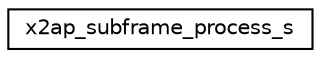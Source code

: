 digraph "Graphical Class Hierarchy"
{
 // LATEX_PDF_SIZE
  edge [fontname="Helvetica",fontsize="10",labelfontname="Helvetica",labelfontsize="10"];
  node [fontname="Helvetica",fontsize="10",shape=record];
  rankdir="LR";
  Node0 [label="x2ap_subframe_process_s",height=0.2,width=0.4,color="black", fillcolor="white", style="filled",URL="$structx2ap__subframe__process__s.html",tooltip=" "];
}
